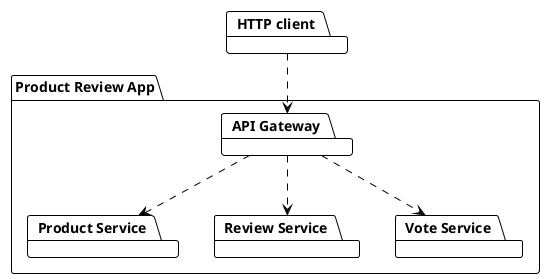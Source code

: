 @startuml
!theme plain

package "HTTP client"
package "Product Review App" {
  package "API Gateway"
  package "Product Service"
  package "Review Service"
  package "Vote Service"
}

[HTTP client] ..> [API Gateway]
[API Gateway] ..> [Product Service]
[API Gateway] ..> [Review Service]
[API Gateway] ..> [Vote Service]

@enduml
